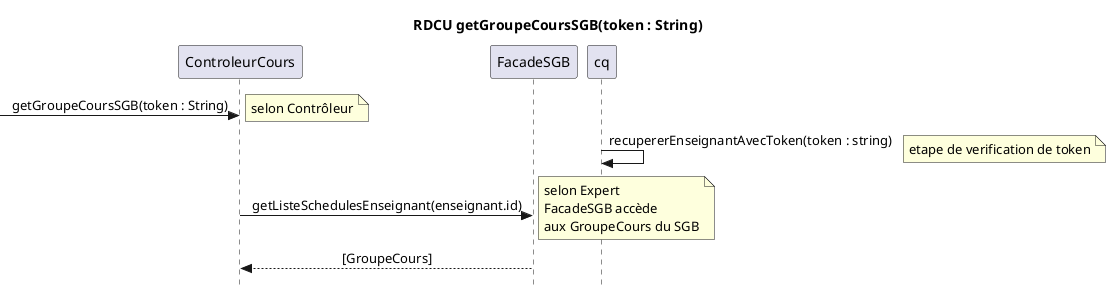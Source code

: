 @startuml RDCU
skinparam style strictuml
skinparam defaultfontname Verdana
skinparam sequence {
    MessageAlign center
}
hide empty members
title RDCU getGroupeCoursSGB(token : String)

participant "ControleurCours" as cc
participant "FacadeSGB" as sgb

->cc : getGroupeCoursSGB(token : String)
note right : selon Contrôleur
cq->cq : recupererEnseignantAvecToken(token : string)
note right : etape de verification de token
cc->sgb : getListeSchedulesEnseignant(enseignant.id)
note right : selon Expert\nFacadeSGB accède\naux GroupeCours du SGB
cc<--sgb : [GroupeCours]
@enduml